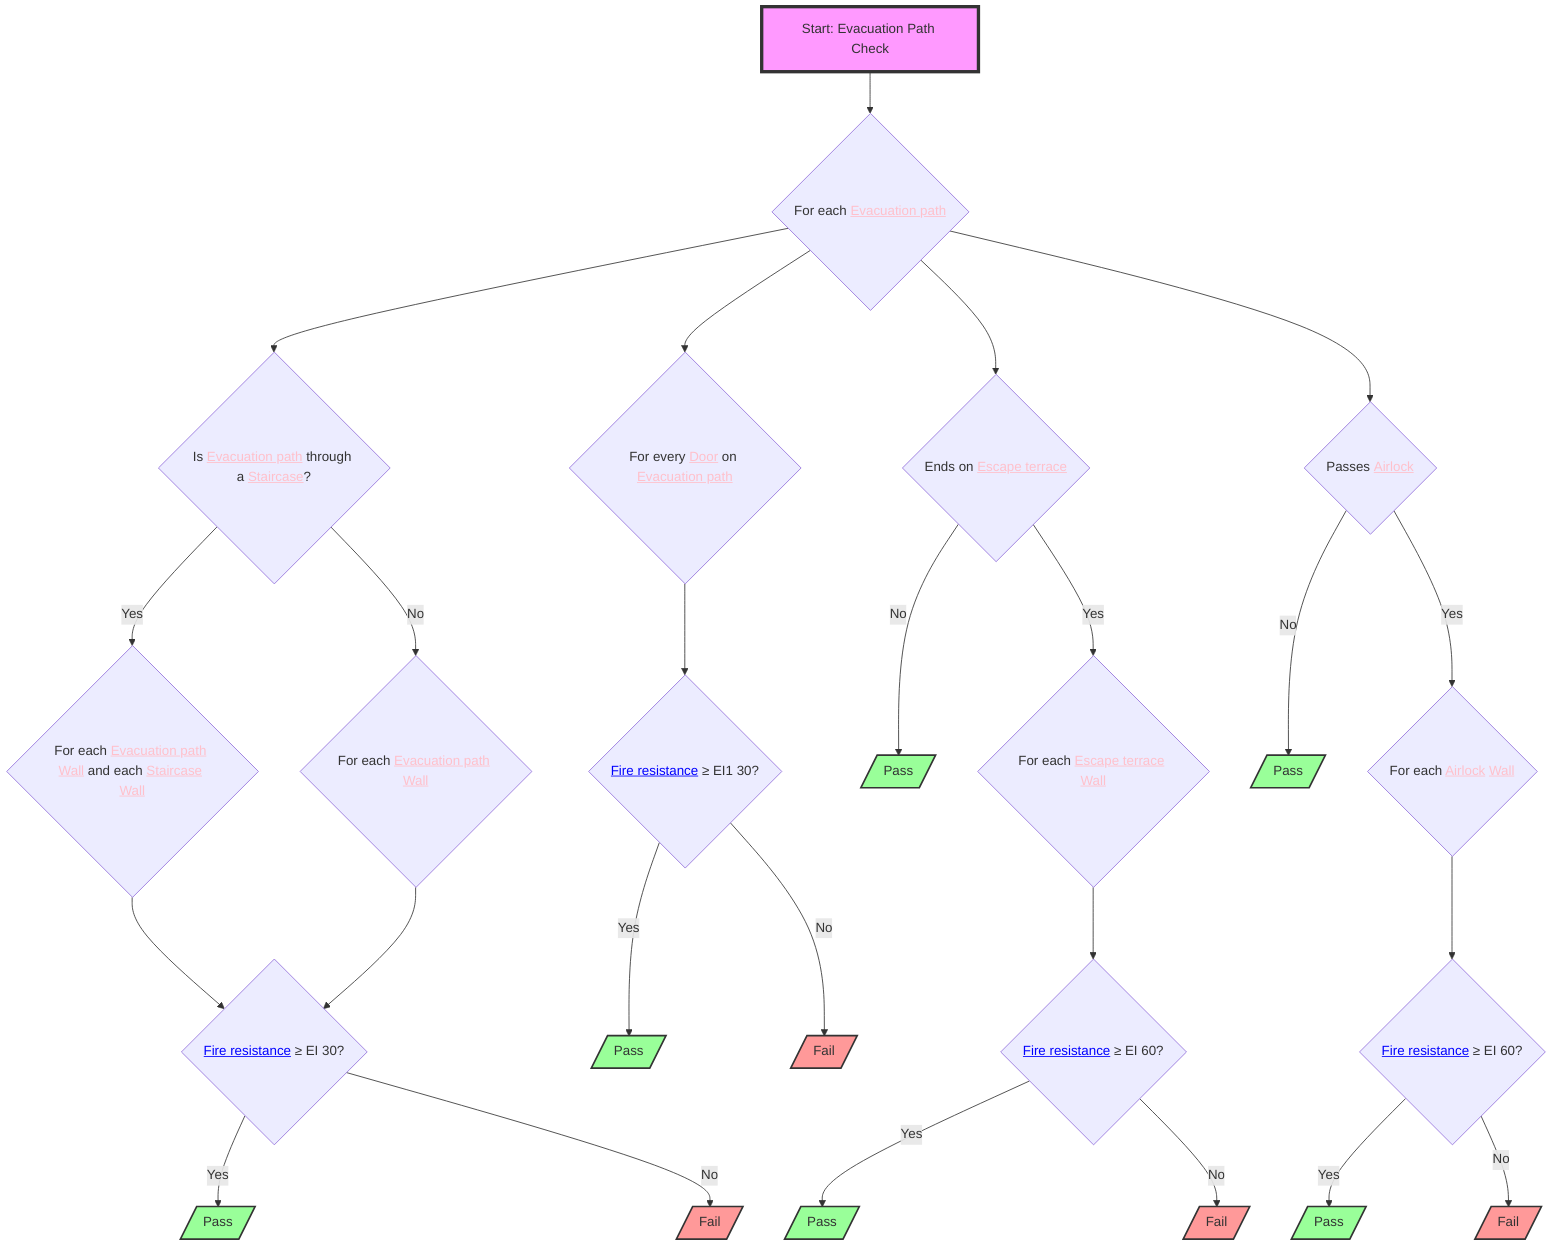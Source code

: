 flowchart TD
    S1["Start: Evacuation Path Check"] --> A{"For each <a href="http://example.com/firebimbuilding#EvacuationPath" style="color:pink;">Evacuation path</a>"}
    A --> B{"Is <a href="http://example.com/firebimbuilding#EvacuationPath" style="color:pink;">Evacuation path</a> through a <a href="http://example.com/firebimbuilding#Staircase" style="color:pink">Staircase</a>?"} & I{"For every&nbsp;<a href="http://example.com/firebimbuilding#Door" style="color:pink">Door</a>&nbsp;on <a href="http://example.com/firebimbuilding#EvacuationPath" style="color:pink">Evacuation path</a>"} & N{"Ends on&nbsp;<a href="http://example.com/firebimbuilding#EscapeTerrace" style="color:pink">Escape terrace</a>"} & V{"Passes&nbsp;<a href="http://example.com/firebimbuilding#Airlock" style="color:pink">Airlock</a>"}
    B -- Yes --> C{"For each <a href="http://example.com/firebimbuilding#EvacuationPath" style="color:pink;">Evacuation path</a> <a href="http://example.com/firebimbuilding#Wall" style="color:pink">Wall</a> and each <a href="http://example.com/firebimbuilding#Staircase" style="color:pink">Staircase</a> <a href="http://example.com/firebimbuilding#Wall" style="color:pink">Wall</a>"}
    B -- No --> D{"For each <a href="http://example.com/firebimbuilding#EvacuationPath" style="color:pink;">Evacuation path</a> <a href="http://example.com/firebimbuilding#Wall" style="color:pink">Wall</a>"}
    C --> F{"<a href="http://example.com/firebimbuilding#FireResistance" style="color:blue">Fire resistance</a> ≥ EI 30?"}
    F -- Yes --> G[/"Pass"/]
    F -- No --> H[/"Fail"/]
    K{"<a href="http://example.com/firebimbuilding#FireResistance" style="color:blue;">Fire resistance</a> ≥ EI1 30?"} -- Yes --> L[/"Pass"/]
    K -- No --> M[/"Fail"/]
    R{"<a href="http://example.com/firebimbuilding#FireResistance" style="color:blue;">Fire resistance</a> ≥ EI 60?"} -- Yes --> S[/"Pass"/]
    R -- No --> T[/"Fail"/]
    N -- No --> U[/"Pass"/]
    Z{"<a href="http://example.com/firebimbuilding#FireResistance" style="color:blue;">Fire resistance</a> ≥ EI 60?"} -- Yes --> AA[/"Pass"/]
    Z -- No --> AB[/"Fail"/]
    V -- No --> AC[/"Pass"/]
    D --> F
    I --> K
    N -- Yes --> P{"For each <a href="http://example.com/firebimbuilding#EscapeTerrace" style="color:pink;">Escape terrace</a> <a href="http://example.com/firebimbuilding#Wall" style="color:pink">Wall</a>"}
    X{"For each <a href="http://example.com/firebimbuilding#Airlock" style="color:pink;">Airlock</a> <a href="http://example.com/firebimbuilding#Wall" style="color:pink">Wall</a>"} --> Z
    P --> R
    V -- Yes --> X

     S1:::startClass
     G:::passClass
     H:::failClass
     L:::passClass
     M:::failClass
     S:::passClass
     T:::failClass
     U:::passClass
     AA:::passClass
     AB:::failClass
     AC:::passClass
    classDef startClass fill:#f9f,stroke:#333,stroke-width:4px
    classDef passClass fill:#9f9,stroke:#333,stroke-width:2px
    classDef failClass fill:#f99,stroke:#333,stroke-width:2px
    classDef continueClass fill:#FFD600,stroke:#333,stroke-width:2px